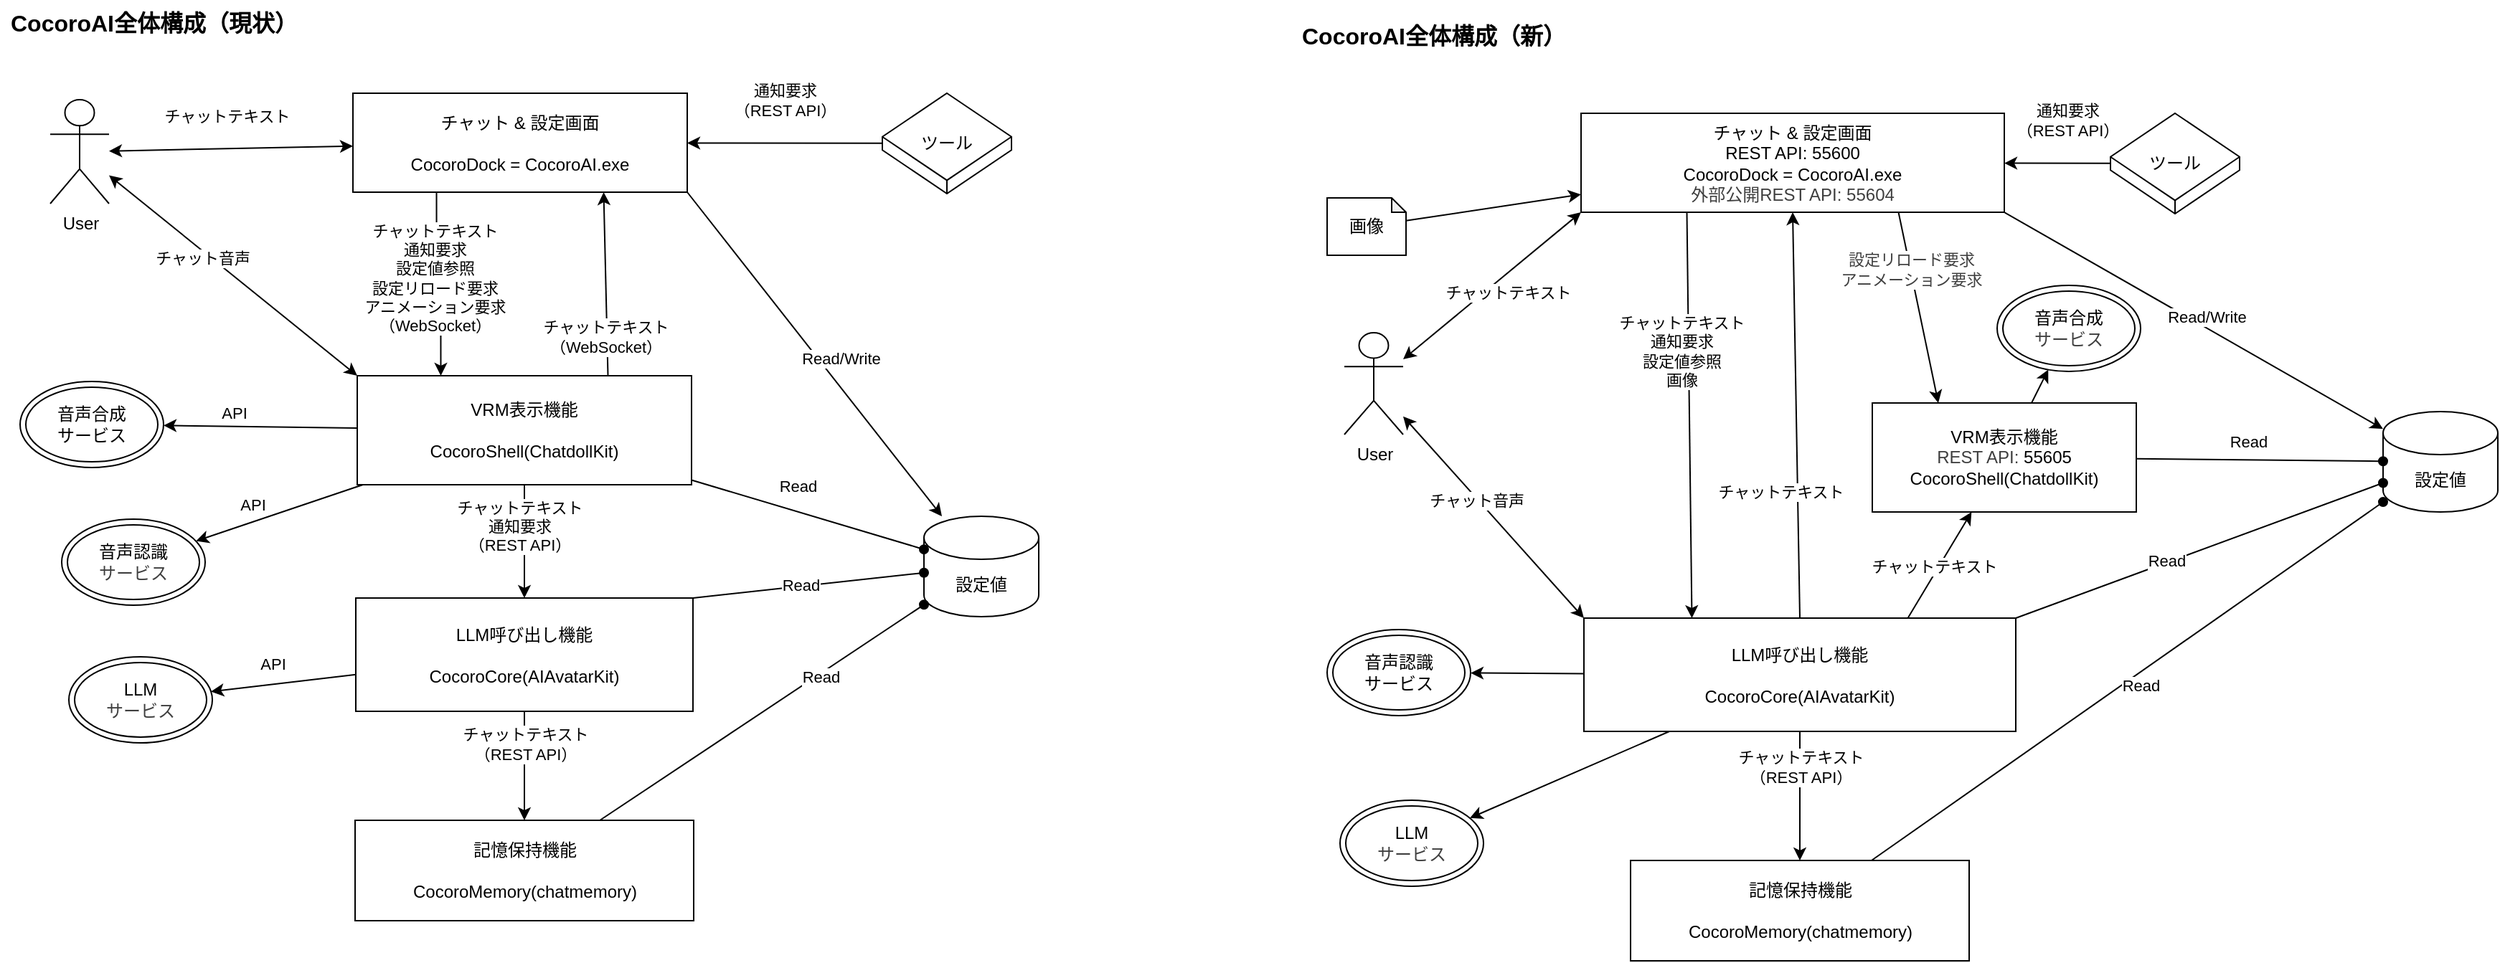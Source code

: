 <mxfile>
    <diagram name="ページ1" id="o39PR-zt318VI3z1FR7i">
        <mxGraphModel dx="871" dy="576" grid="0" gridSize="10" guides="1" tooltips="1" connect="1" arrows="1" fold="1" page="0" pageScale="1" pageWidth="827" pageHeight="1169" math="0" shadow="0">
            <root>
                <mxCell id="0"/>
                <mxCell id="1" parent="0"/>
                <mxCell id="T6iqkIKa1ZIXDyA9mMyS-26" value="設定値" style="shape=cylinder3;whiteSpace=wrap;html=1;boundedLbl=1;backgroundOutline=1;size=15;" parent="1" vertex="1">
                    <mxGeometry x="667" y="486" width="80" height="70" as="geometry"/>
                </mxCell>
                <mxCell id="6kX_ImcDoe10UNFtOpr_-4" value="" style="edgeStyle=orthogonalEdgeStyle;rounded=0;orthogonalLoop=1;jettySize=auto;html=1;exitX=0.25;exitY=1;exitDx=0;exitDy=0;entryX=0.25;entryY=0;entryDx=0;entryDy=0;" parent="1" source="6kX_ImcDoe10UNFtOpr_-1" target="6kX_ImcDoe10UNFtOpr_-3" edge="1">
                    <mxGeometry relative="1" as="geometry"/>
                </mxCell>
                <mxCell id="6kX_ImcDoe10UNFtOpr_-7" value="チャットテキスト&lt;div&gt;通知要求&lt;br&gt;&lt;div&gt;設定値参照&lt;/div&gt;&lt;div&gt;設定リロード要求&lt;/div&gt;&lt;div&gt;アニメーション要求&lt;div&gt;&lt;div&gt;（WebSocket）&lt;/div&gt;&lt;/div&gt;&lt;/div&gt;&lt;/div&gt;" style="edgeLabel;html=1;align=center;verticalAlign=middle;resizable=0;points=[];" parent="6kX_ImcDoe10UNFtOpr_-4" vertex="1" connectable="0">
                    <mxGeometry x="-0.525" y="1" relative="1" as="geometry">
                        <mxPoint x="-3" y="29" as="offset"/>
                    </mxGeometry>
                </mxCell>
                <mxCell id="T6iqkIKa1ZIXDyA9mMyS-27" style="rounded=0;orthogonalLoop=1;jettySize=auto;html=1;exitX=1;exitY=1;exitDx=0;exitDy=0;" parent="1" source="6kX_ImcDoe10UNFtOpr_-1" target="T6iqkIKa1ZIXDyA9mMyS-26" edge="1">
                    <mxGeometry relative="1" as="geometry"/>
                </mxCell>
                <mxCell id="T6iqkIKa1ZIXDyA9mMyS-28" value="Read/Write" style="edgeLabel;html=1;align=center;verticalAlign=middle;resizable=0;points=[];" parent="T6iqkIKa1ZIXDyA9mMyS-27" vertex="1" connectable="0">
                    <mxGeometry x="0.187" y="-5" relative="1" as="geometry">
                        <mxPoint x="5" y="-21" as="offset"/>
                    </mxGeometry>
                </mxCell>
                <mxCell id="6kX_ImcDoe10UNFtOpr_-1" value="&lt;div&gt;&lt;span style=&quot;background-color: transparent; color: light-dark(rgb(0, 0, 0), rgb(255, 255, 255));&quot;&gt;チャット &amp;amp;&amp;nbsp;&lt;/span&gt;&lt;span style=&quot;background-color: transparent; color: light-dark(rgb(0, 0, 0), rgb(255, 255, 255));&quot;&gt;設定画面&lt;/span&gt;&lt;/div&gt;&lt;div&gt;&lt;br&gt;&lt;/div&gt;&lt;div&gt;CocoroDock = CocoroAI.exe&lt;/div&gt;" style="rounded=0;whiteSpace=wrap;html=1;" parent="1" vertex="1">
                    <mxGeometry x="269" y="191" width="233" height="69" as="geometry"/>
                </mxCell>
                <mxCell id="6kX_ImcDoe10UNFtOpr_-6" value="" style="rounded=0;orthogonalLoop=1;jettySize=auto;html=1;" parent="1" source="6kX_ImcDoe10UNFtOpr_-3" target="6kX_ImcDoe10UNFtOpr_-5" edge="1">
                    <mxGeometry relative="1" as="geometry"/>
                </mxCell>
                <mxCell id="T6iqkIKa1ZIXDyA9mMyS-20" value="チャットテキスト&lt;div&gt;通知要求&lt;/div&gt;&lt;div&gt;（REST API）&lt;/div&gt;" style="edgeLabel;html=1;align=center;verticalAlign=middle;resizable=0;points=[];" parent="6kX_ImcDoe10UNFtOpr_-6" vertex="1" connectable="0">
                    <mxGeometry x="-0.538" y="2" relative="1" as="geometry">
                        <mxPoint x="-6" y="11" as="offset"/>
                    </mxGeometry>
                </mxCell>
                <mxCell id="T6iqkIKa1ZIXDyA9mMyS-9" style="rounded=0;orthogonalLoop=1;jettySize=auto;html=1;entryX=0.75;entryY=1;entryDx=0;entryDy=0;exitX=0.75;exitY=0;exitDx=0;exitDy=0;" parent="1" source="6kX_ImcDoe10UNFtOpr_-3" target="6kX_ImcDoe10UNFtOpr_-1" edge="1">
                    <mxGeometry relative="1" as="geometry"/>
                </mxCell>
                <mxCell id="T6iqkIKa1ZIXDyA9mMyS-10" value="チャットテキスト&lt;div&gt;&lt;div&gt;（WebSocket）&lt;/div&gt;&lt;/div&gt;" style="edgeLabel;html=1;align=center;verticalAlign=middle;resizable=0;points=[];" parent="T6iqkIKa1ZIXDyA9mMyS-9" vertex="1" connectable="0">
                    <mxGeometry x="0.669" y="4" relative="1" as="geometry">
                        <mxPoint x="5" y="80" as="offset"/>
                    </mxGeometry>
                </mxCell>
                <mxCell id="T6iqkIKa1ZIXDyA9mMyS-29" style="rounded=0;orthogonalLoop=1;jettySize=auto;html=1;endArrow=oval;endFill=1;" parent="1" source="6kX_ImcDoe10UNFtOpr_-3" target="T6iqkIKa1ZIXDyA9mMyS-26" edge="1">
                    <mxGeometry relative="1" as="geometry"/>
                </mxCell>
                <mxCell id="T6iqkIKa1ZIXDyA9mMyS-30" value="Read" style="edgeLabel;html=1;align=center;verticalAlign=middle;resizable=0;points=[];" parent="T6iqkIKa1ZIXDyA9mMyS-29" vertex="1" connectable="0">
                    <mxGeometry x="-0.31" y="-2" relative="1" as="geometry">
                        <mxPoint x="18" y="-15" as="offset"/>
                    </mxGeometry>
                </mxCell>
                <mxCell id="T6iqkIKa1ZIXDyA9mMyS-43" style="rounded=0;orthogonalLoop=1;jettySize=auto;html=1;" parent="1" source="6kX_ImcDoe10UNFtOpr_-3" target="T6iqkIKa1ZIXDyA9mMyS-41" edge="1">
                    <mxGeometry relative="1" as="geometry"/>
                </mxCell>
                <mxCell id="45" value="API" style="edgeLabel;html=1;align=center;verticalAlign=middle;resizable=0;points=[];" parent="T6iqkIKa1ZIXDyA9mMyS-43" vertex="1" connectable="0">
                    <mxGeometry x="0.111" y="-4" relative="1" as="geometry">
                        <mxPoint x="-11" y="-6" as="offset"/>
                    </mxGeometry>
                </mxCell>
                <mxCell id="T6iqkIKa1ZIXDyA9mMyS-45" style="rounded=0;orthogonalLoop=1;jettySize=auto;html=1;" parent="1" source="6kX_ImcDoe10UNFtOpr_-3" target="T6iqkIKa1ZIXDyA9mMyS-44" edge="1">
                    <mxGeometry relative="1" as="geometry"/>
                </mxCell>
                <mxCell id="44" value="API" style="edgeLabel;html=1;align=center;verticalAlign=middle;resizable=0;points=[];" parent="T6iqkIKa1ZIXDyA9mMyS-45" vertex="1" connectable="0">
                    <mxGeometry x="0.097" y="-2" relative="1" as="geometry">
                        <mxPoint x="-13" y="-6" as="offset"/>
                    </mxGeometry>
                </mxCell>
                <mxCell id="6kX_ImcDoe10UNFtOpr_-3" value="&lt;div&gt;VRM表示機能&lt;/div&gt;&lt;div&gt;&lt;br&gt;&lt;/div&gt;&lt;div&gt;CocoroShell(ChatdollKit)&lt;/div&gt;" style="rounded=0;whiteSpace=wrap;html=1;" parent="1" vertex="1">
                    <mxGeometry x="272" y="388" width="233" height="76" as="geometry"/>
                </mxCell>
                <mxCell id="T6iqkIKa1ZIXDyA9mMyS-23" style="rounded=0;orthogonalLoop=1;jettySize=auto;html=1;" parent="1" source="6kX_ImcDoe10UNFtOpr_-5" target="T6iqkIKa1ZIXDyA9mMyS-22" edge="1">
                    <mxGeometry relative="1" as="geometry"/>
                </mxCell>
                <mxCell id="46" value="API" style="edgeLabel;html=1;align=center;verticalAlign=middle;resizable=0;points=[];" parent="T6iqkIKa1ZIXDyA9mMyS-23" vertex="1" connectable="0">
                    <mxGeometry x="0.248" y="1" relative="1" as="geometry">
                        <mxPoint x="5" y="-16" as="offset"/>
                    </mxGeometry>
                </mxCell>
                <mxCell id="T6iqkIKa1ZIXDyA9mMyS-31" style="rounded=0;orthogonalLoop=1;jettySize=auto;html=1;exitX=1;exitY=0;exitDx=0;exitDy=0;endArrow=oval;endFill=1;" parent="1" source="6kX_ImcDoe10UNFtOpr_-5" target="T6iqkIKa1ZIXDyA9mMyS-26" edge="1">
                    <mxGeometry relative="1" as="geometry"/>
                </mxCell>
                <mxCell id="T6iqkIKa1ZIXDyA9mMyS-32" value="Read" style="edgeLabel;html=1;align=center;verticalAlign=middle;resizable=0;points=[];" parent="T6iqkIKa1ZIXDyA9mMyS-31" vertex="1" connectable="0">
                    <mxGeometry x="0.379" y="-1" relative="1" as="geometry">
                        <mxPoint x="-36" y="2" as="offset"/>
                    </mxGeometry>
                </mxCell>
                <mxCell id="T6iqkIKa1ZIXDyA9mMyS-36" style="rounded=0;orthogonalLoop=1;jettySize=auto;html=1;" parent="1" source="6kX_ImcDoe10UNFtOpr_-5" target="T6iqkIKa1ZIXDyA9mMyS-35" edge="1">
                    <mxGeometry relative="1" as="geometry"/>
                </mxCell>
                <mxCell id="T6iqkIKa1ZIXDyA9mMyS-37" value="チャットテキスト&lt;div&gt;&lt;span style=&quot;background-color: light-dark(#ffffff, var(--ge-dark-color, #121212)); color: light-dark(rgb(0, 0, 0), rgb(255, 255, 255));&quot;&gt;（REST API）&lt;/span&gt;&lt;/div&gt;" style="edgeLabel;html=1;align=center;verticalAlign=middle;resizable=0;points=[];" parent="T6iqkIKa1ZIXDyA9mMyS-36" vertex="1" connectable="0">
                    <mxGeometry x="-0.742" y="-2" relative="1" as="geometry">
                        <mxPoint x="2" y="13" as="offset"/>
                    </mxGeometry>
                </mxCell>
                <mxCell id="6kX_ImcDoe10UNFtOpr_-5" value="&lt;div&gt;LLM呼び出し機能&lt;/div&gt;&lt;div&gt;&lt;br&gt;&lt;/div&gt;&lt;div&gt;CocoroCore(AIAvatarKit)&lt;/div&gt;" style="rounded=0;whiteSpace=wrap;html=1;" parent="1" vertex="1">
                    <mxGeometry x="271" y="543" width="235" height="79" as="geometry"/>
                </mxCell>
                <mxCell id="T6iqkIKa1ZIXDyA9mMyS-2" style="rounded=0;orthogonalLoop=1;jettySize=auto;html=1;startArrow=classic;startFill=1;" parent="1" source="T6iqkIKa1ZIXDyA9mMyS-1" target="6kX_ImcDoe10UNFtOpr_-1" edge="1">
                    <mxGeometry relative="1" as="geometry"/>
                </mxCell>
                <mxCell id="T6iqkIKa1ZIXDyA9mMyS-3" value="チャット&lt;span style=&quot;background-color: light-dark(#ffffff, var(--ge-dark-color, #121212)); color: light-dark(rgb(0, 0, 0), rgb(255, 255, 255));&quot;&gt;テキスト&lt;/span&gt;" style="edgeLabel;html=1;align=center;verticalAlign=middle;resizable=0;points=[];" parent="T6iqkIKa1ZIXDyA9mMyS-2" vertex="1" connectable="0">
                    <mxGeometry x="-0.557" y="-2" relative="1" as="geometry">
                        <mxPoint x="44" y="-26" as="offset"/>
                    </mxGeometry>
                </mxCell>
                <mxCell id="T6iqkIKa1ZIXDyA9mMyS-7" style="rounded=0;orthogonalLoop=1;jettySize=auto;html=1;entryX=0;entryY=0;entryDx=0;entryDy=0;startArrow=classic;startFill=1;" parent="1" source="T6iqkIKa1ZIXDyA9mMyS-1" target="6kX_ImcDoe10UNFtOpr_-3" edge="1">
                    <mxGeometry relative="1" as="geometry"/>
                </mxCell>
                <mxCell id="T6iqkIKa1ZIXDyA9mMyS-8" value="チャット音声" style="edgeLabel;html=1;align=center;verticalAlign=middle;resizable=0;points=[];" parent="T6iqkIKa1ZIXDyA9mMyS-7" vertex="1" connectable="0">
                    <mxGeometry x="-0.409" y="-1" relative="1" as="geometry">
                        <mxPoint x="14" y="16" as="offset"/>
                    </mxGeometry>
                </mxCell>
                <mxCell id="T6iqkIKa1ZIXDyA9mMyS-1" value="User" style="shape=umlActor;verticalLabelPosition=bottom;verticalAlign=top;html=1;outlineConnect=0;" parent="1" vertex="1">
                    <mxGeometry x="58" y="195.5" width="41" height="72.5" as="geometry"/>
                </mxCell>
                <mxCell id="T6iqkIKa1ZIXDyA9mMyS-5" style="rounded=0;orthogonalLoop=1;jettySize=auto;html=1;" parent="1" source="T6iqkIKa1ZIXDyA9mMyS-4" target="6kX_ImcDoe10UNFtOpr_-1" edge="1">
                    <mxGeometry relative="1" as="geometry"/>
                </mxCell>
                <mxCell id="T6iqkIKa1ZIXDyA9mMyS-6" value="通知要求&lt;div&gt;&lt;div&gt;（REST API）&lt;/div&gt;&lt;/div&gt;" style="edgeLabel;html=1;align=center;verticalAlign=middle;resizable=0;points=[];" parent="T6iqkIKa1ZIXDyA9mMyS-5" vertex="1" connectable="0">
                    <mxGeometry x="-0.42" y="-2" relative="1" as="geometry">
                        <mxPoint x="-29" y="-28" as="offset"/>
                    </mxGeometry>
                </mxCell>
                <mxCell id="T6iqkIKa1ZIXDyA9mMyS-4" value="ツール" style="html=1;whiteSpace=wrap;shape=isoCube2;backgroundOutline=1;isoAngle=20.714;" parent="1" vertex="1">
                    <mxGeometry x="638" y="191" width="90" height="70" as="geometry"/>
                </mxCell>
                <mxCell id="T6iqkIKa1ZIXDyA9mMyS-22" value="LLM&lt;div&gt;&lt;span style=&quot;color: rgb(63, 63, 63);&quot;&gt;サービス&lt;/span&gt;&lt;/div&gt;" style="ellipse;shape=doubleEllipse;whiteSpace=wrap;html=1;" parent="1" vertex="1">
                    <mxGeometry x="71" y="584" width="100" height="60" as="geometry"/>
                </mxCell>
                <mxCell id="T6iqkIKa1ZIXDyA9mMyS-38" style="rounded=0;orthogonalLoop=1;jettySize=auto;html=1;endArrow=oval;endFill=1;" parent="1" source="T6iqkIKa1ZIXDyA9mMyS-35" target="T6iqkIKa1ZIXDyA9mMyS-26" edge="1">
                    <mxGeometry relative="1" as="geometry"/>
                </mxCell>
                <mxCell id="T6iqkIKa1ZIXDyA9mMyS-39" value="Read" style="edgeLabel;html=1;align=center;verticalAlign=middle;resizable=0;points=[];" parent="T6iqkIKa1ZIXDyA9mMyS-38" vertex="1" connectable="0">
                    <mxGeometry x="0.354" y="-2" relative="1" as="geometry">
                        <mxPoint as="offset"/>
                    </mxGeometry>
                </mxCell>
                <mxCell id="T6iqkIKa1ZIXDyA9mMyS-35" value="&lt;div&gt;記憶保持機能&lt;/div&gt;&lt;div&gt;&lt;br&gt;&lt;/div&gt;&lt;div&gt;CocoroMemory(chatmemory)&lt;/div&gt;" style="rounded=0;whiteSpace=wrap;html=1;" parent="1" vertex="1">
                    <mxGeometry x="270.5" y="698" width="236" height="70" as="geometry"/>
                </mxCell>
                <mxCell id="T6iqkIKa1ZIXDyA9mMyS-40" value="CocoroAI全体構成（現状）" style="text;html=1;align=center;verticalAlign=middle;resizable=0;points=[];autosize=1;strokeColor=none;fillColor=none;fontStyle=1;fontSize=16;" parent="1" vertex="1">
                    <mxGeometry x="23" y="126" width="213" height="31" as="geometry"/>
                </mxCell>
                <mxCell id="T6iqkIKa1ZIXDyA9mMyS-41" value="音声合成&lt;div&gt;サービス&lt;/div&gt;" style="ellipse;shape=doubleEllipse;whiteSpace=wrap;html=1;" parent="1" vertex="1">
                    <mxGeometry x="37" y="392" width="100" height="60" as="geometry"/>
                </mxCell>
                <mxCell id="T6iqkIKa1ZIXDyA9mMyS-44" value="音声認識&lt;div&gt;&lt;span style=&quot;color: rgb(63, 63, 63);&quot;&gt;サービス&lt;/span&gt;&lt;/div&gt;" style="ellipse;shape=doubleEllipse;whiteSpace=wrap;html=1;" parent="1" vertex="1">
                    <mxGeometry x="66" y="488" width="100" height="60" as="geometry"/>
                </mxCell>
                <mxCell id="2" value="設定値" style="shape=cylinder3;whiteSpace=wrap;html=1;boundedLbl=1;backgroundOutline=1;size=15;" parent="1" vertex="1">
                    <mxGeometry x="1684" y="413" width="80" height="70" as="geometry"/>
                </mxCell>
                <mxCell id="3" value="" style="rounded=0;orthogonalLoop=1;jettySize=auto;html=1;exitX=0.25;exitY=1;exitDx=0;exitDy=0;entryX=0.25;entryY=0;entryDx=0;entryDy=0;" parent="1" source="7" target="22" edge="1">
                    <mxGeometry relative="1" as="geometry"/>
                </mxCell>
                <mxCell id="4" value="チャットテキスト&lt;div&gt;通知要求&lt;br&gt;&lt;div&gt;設定値参照&lt;/div&gt;&lt;div&gt;画像&lt;/div&gt;&lt;/div&gt;" style="edgeLabel;html=1;align=center;verticalAlign=middle;resizable=0;points=[];" parent="3" vertex="1" connectable="0">
                    <mxGeometry x="-0.525" y="1" relative="1" as="geometry">
                        <mxPoint x="-6" y="30" as="offset"/>
                    </mxGeometry>
                </mxCell>
                <mxCell id="5" style="rounded=0;orthogonalLoop=1;jettySize=auto;html=1;exitX=1;exitY=1;exitDx=0;exitDy=0;" parent="1" source="7" target="2" edge="1">
                    <mxGeometry relative="1" as="geometry"/>
                </mxCell>
                <mxCell id="6" value="Read/Write" style="edgeLabel;html=1;align=center;verticalAlign=middle;resizable=0;points=[];" parent="5" vertex="1" connectable="0">
                    <mxGeometry x="0.187" y="-5" relative="1" as="geometry">
                        <mxPoint x="-13" y="-21" as="offset"/>
                    </mxGeometry>
                </mxCell>
                <mxCell id="50" style="edgeStyle=none;html=1;entryX=0.25;entryY=0;entryDx=0;entryDy=0;exitX=0.75;exitY=1;exitDx=0;exitDy=0;" parent="1" source="7" target="16" edge="1">
                    <mxGeometry relative="1" as="geometry"/>
                </mxCell>
                <mxCell id="51" value="&lt;div style=&quot;color: rgb(63, 63, 63);&quot;&gt;設定リロード要求&lt;/div&gt;&lt;div style=&quot;color: rgb(63, 63, 63);&quot;&gt;アニメーション要求&lt;/div&gt;" style="edgeLabel;html=1;align=center;verticalAlign=middle;resizable=0;points=[];" parent="50" vertex="1" connectable="0">
                    <mxGeometry x="-0.403" y="-1" relative="1" as="geometry">
                        <mxPoint x="1" as="offset"/>
                    </mxGeometry>
                </mxCell>
                <mxCell id="7" value="&lt;div&gt;&lt;span style=&quot;background-color: transparent; color: light-dark(rgb(0, 0, 0), rgb(255, 255, 255));&quot;&gt;チャット &amp;amp;&amp;nbsp;&lt;/span&gt;&lt;span style=&quot;background-color: transparent; color: light-dark(rgb(0, 0, 0), rgb(255, 255, 255));&quot;&gt;設定画面&lt;/span&gt;&lt;/div&gt;&lt;div&gt;REST API: 55600&lt;/div&gt;&lt;div&gt;&lt;span style=&quot;background-color: transparent;&quot;&gt;CocoroDock = CocoroAI.exe&lt;/span&gt;&lt;/div&gt;&lt;div&gt;&lt;span style=&quot;color: rgb(63, 63, 63);&quot;&gt;外部公開REST API: 55604&lt;/span&gt;&lt;span style=&quot;background-color: transparent;&quot;&gt;&lt;/span&gt;&lt;/div&gt;" style="rounded=0;whiteSpace=wrap;html=1;" parent="1" vertex="1">
                    <mxGeometry x="1125" y="205" width="295" height="69" as="geometry"/>
                </mxCell>
                <mxCell id="12" style="rounded=0;orthogonalLoop=1;jettySize=auto;html=1;endArrow=oval;endFill=1;" parent="1" source="16" target="2" edge="1">
                    <mxGeometry relative="1" as="geometry"/>
                </mxCell>
                <mxCell id="13" value="Read" style="edgeLabel;html=1;align=center;verticalAlign=middle;resizable=0;points=[];" parent="12" vertex="1" connectable="0">
                    <mxGeometry x="-0.31" y="-2" relative="1" as="geometry">
                        <mxPoint x="18" y="-15" as="offset"/>
                    </mxGeometry>
                </mxCell>
                <mxCell id="14" style="rounded=0;orthogonalLoop=1;jettySize=auto;html=1;" parent="1" source="16" target="36" edge="1">
                    <mxGeometry relative="1" as="geometry"/>
                </mxCell>
                <mxCell id="15" style="rounded=0;orthogonalLoop=1;jettySize=auto;html=1;" parent="1" source="22" target="37" edge="1">
                    <mxGeometry relative="1" as="geometry"/>
                </mxCell>
                <mxCell id="16" value="&lt;div&gt;VRM表示機能&lt;/div&gt;&lt;div&gt;&lt;span style=&quot;color: rgb(63, 63, 63); background-color: transparent;&quot;&gt;REST API:&lt;/span&gt;&lt;span style=&quot;color: rgb(63, 63, 63); background-color: transparent;&quot;&gt;&amp;nbsp;&lt;/span&gt;55605&lt;/div&gt;&lt;div&gt;CocoroShell(ChatdollKit)&lt;/div&gt;" style="rounded=0;whiteSpace=wrap;html=1;" parent="1" vertex="1">
                    <mxGeometry x="1328" y="407" width="184" height="76" as="geometry"/>
                </mxCell>
                <mxCell id="17" style="rounded=0;orthogonalLoop=1;jettySize=auto;html=1;" parent="1" source="22" target="31" edge="1">
                    <mxGeometry relative="1" as="geometry"/>
                </mxCell>
                <mxCell id="18" style="rounded=0;orthogonalLoop=1;jettySize=auto;html=1;exitX=1;exitY=0;exitDx=0;exitDy=0;endArrow=oval;endFill=1;" parent="1" source="22" target="2" edge="1">
                    <mxGeometry relative="1" as="geometry"/>
                </mxCell>
                <mxCell id="19" value="Read" style="edgeLabel;html=1;align=center;verticalAlign=middle;resizable=0;points=[];" parent="18" vertex="1" connectable="0">
                    <mxGeometry x="0.379" y="-1" relative="1" as="geometry">
                        <mxPoint x="-72" y="24" as="offset"/>
                    </mxGeometry>
                </mxCell>
                <mxCell id="20" style="rounded=0;orthogonalLoop=1;jettySize=auto;html=1;" parent="1" source="22" target="34" edge="1">
                    <mxGeometry relative="1" as="geometry"/>
                </mxCell>
                <mxCell id="21" value="チャットテキスト&lt;div&gt;&lt;span style=&quot;background-color: light-dark(#ffffff, var(--ge-dark-color, #121212)); color: light-dark(rgb(0, 0, 0), rgb(255, 255, 255));&quot;&gt;（REST API）&lt;/span&gt;&lt;/div&gt;" style="edgeLabel;html=1;align=center;verticalAlign=middle;resizable=0;points=[];" parent="20" vertex="1" connectable="0">
                    <mxGeometry x="-0.742" y="-2" relative="1" as="geometry">
                        <mxPoint x="2" y="13" as="offset"/>
                    </mxGeometry>
                </mxCell>
                <mxCell id="38" style="edgeStyle=none;html=1;exitX=0.75;exitY=0;exitDx=0;exitDy=0;" parent="1" source="22" target="16" edge="1">
                    <mxGeometry relative="1" as="geometry"/>
                </mxCell>
                <mxCell id="41" value="チャットテキスト" style="edgeLabel;html=1;align=center;verticalAlign=middle;resizable=0;points=[];" parent="38" vertex="1" connectable="0">
                    <mxGeometry x="-0.208" relative="1" as="geometry">
                        <mxPoint y="-7" as="offset"/>
                    </mxGeometry>
                </mxCell>
                <mxCell id="42" style="edgeStyle=none;html=1;entryX=0.5;entryY=1;entryDx=0;entryDy=0;exitX=0.5;exitY=0;exitDx=0;exitDy=0;" parent="1" source="22" target="7" edge="1">
                    <mxGeometry relative="1" as="geometry"/>
                </mxCell>
                <mxCell id="43" value="チャットテキスト" style="edgeLabel;html=1;align=center;verticalAlign=middle;resizable=0;points=[];" parent="42" vertex="1" connectable="0">
                    <mxGeometry x="0.388" y="2" relative="1" as="geometry">
                        <mxPoint x="-8" y="108" as="offset"/>
                    </mxGeometry>
                </mxCell>
                <mxCell id="22" value="&lt;div&gt;LLM呼び出し機能&lt;/div&gt;&lt;div&gt;&lt;br&gt;&lt;/div&gt;&lt;div&gt;CocoroCore(AIAvatarKit)&lt;/div&gt;" style="rounded=0;whiteSpace=wrap;html=1;" parent="1" vertex="1">
                    <mxGeometry x="1127" y="557" width="301" height="79" as="geometry"/>
                </mxCell>
                <mxCell id="23" style="rounded=0;orthogonalLoop=1;jettySize=auto;html=1;startArrow=classic;startFill=1;entryX=0;entryY=1;entryDx=0;entryDy=0;" parent="1" source="27" target="7" edge="1">
                    <mxGeometry relative="1" as="geometry"/>
                </mxCell>
                <mxCell id="24" value="チャット&lt;span style=&quot;background-color: light-dark(#ffffff, var(--ge-dark-color, #121212)); color: light-dark(rgb(0, 0, 0), rgb(255, 255, 255));&quot;&gt;テキスト&lt;/span&gt;" style="edgeLabel;html=1;align=center;verticalAlign=middle;resizable=0;points=[];" parent="23" vertex="1" connectable="0">
                    <mxGeometry x="-0.557" y="-2" relative="1" as="geometry">
                        <mxPoint x="44" y="-26" as="offset"/>
                    </mxGeometry>
                </mxCell>
                <mxCell id="25" style="rounded=0;orthogonalLoop=1;jettySize=auto;html=1;startArrow=classic;startFill=1;entryX=0;entryY=0;entryDx=0;entryDy=0;" parent="1" source="27" target="22" edge="1">
                    <mxGeometry relative="1" as="geometry"/>
                </mxCell>
                <mxCell id="26" value="チャット音声" style="edgeLabel;html=1;align=center;verticalAlign=middle;resizable=0;points=[];" parent="25" vertex="1" connectable="0">
                    <mxGeometry x="-0.409" y="-1" relative="1" as="geometry">
                        <mxPoint x="14" y="16" as="offset"/>
                    </mxGeometry>
                </mxCell>
                <mxCell id="27" value="User" style="shape=umlActor;verticalLabelPosition=bottom;verticalAlign=top;html=1;outlineConnect=0;" parent="1" vertex="1">
                    <mxGeometry x="960" y="358" width="41" height="71" as="geometry"/>
                </mxCell>
                <mxCell id="28" style="rounded=0;orthogonalLoop=1;jettySize=auto;html=1;" parent="1" source="30" target="7" edge="1">
                    <mxGeometry relative="1" as="geometry">
                        <Array as="points"/>
                    </mxGeometry>
                </mxCell>
                <mxCell id="29" value="通知要求&lt;div&gt;&lt;div&gt;（REST API）&lt;/div&gt;&lt;/div&gt;" style="edgeLabel;html=1;align=center;verticalAlign=middle;resizable=0;points=[];" parent="28" vertex="1" connectable="0">
                    <mxGeometry x="-0.42" y="-2" relative="1" as="geometry">
                        <mxPoint x="-9" y="-28" as="offset"/>
                    </mxGeometry>
                </mxCell>
                <mxCell id="30" value="ツール" style="html=1;whiteSpace=wrap;shape=isoCube2;backgroundOutline=1;isoAngle=20.714;" parent="1" vertex="1">
                    <mxGeometry x="1494" y="205" width="90" height="70" as="geometry"/>
                </mxCell>
                <mxCell id="31" value="LLM&lt;div&gt;&lt;span style=&quot;color: rgb(63, 63, 63);&quot;&gt;サービス&lt;/span&gt;&lt;/div&gt;" style="ellipse;shape=doubleEllipse;whiteSpace=wrap;html=1;" parent="1" vertex="1">
                    <mxGeometry x="957" y="684" width="100" height="60" as="geometry"/>
                </mxCell>
                <mxCell id="32" style="rounded=0;orthogonalLoop=1;jettySize=auto;html=1;endArrow=oval;endFill=1;" parent="1" source="34" target="2" edge="1">
                    <mxGeometry relative="1" as="geometry"/>
                </mxCell>
                <mxCell id="33" value="Read" style="edgeLabel;html=1;align=center;verticalAlign=middle;resizable=0;points=[];" parent="32" vertex="1" connectable="0">
                    <mxGeometry x="0.354" y="-2" relative="1" as="geometry">
                        <mxPoint x="-55" y="45" as="offset"/>
                    </mxGeometry>
                </mxCell>
                <mxCell id="34" value="&lt;div&gt;記憶保持機能&lt;/div&gt;&lt;div&gt;&lt;br&gt;&lt;/div&gt;&lt;div&gt;CocoroMemory(chatmemory)&lt;/div&gt;" style="rounded=0;whiteSpace=wrap;html=1;" parent="1" vertex="1">
                    <mxGeometry x="1159.5" y="726" width="236" height="70" as="geometry"/>
                </mxCell>
                <mxCell id="35" value="CocoroAI全体構成（新）" style="text;html=1;align=center;verticalAlign=middle;resizable=0;points=[];autosize=1;strokeColor=none;fillColor=none;fontStyle=1;fontSize=16;" parent="1" vertex="1">
                    <mxGeometry x="923" y="135" width="197" height="31" as="geometry"/>
                </mxCell>
                <mxCell id="36" value="音声合成&lt;div&gt;&lt;span style=&quot;color: rgb(63, 63, 63);&quot;&gt;サービス&lt;/span&gt;&lt;/div&gt;" style="ellipse;shape=doubleEllipse;whiteSpace=wrap;html=1;" parent="1" vertex="1">
                    <mxGeometry x="1415" y="325" width="100" height="60" as="geometry"/>
                </mxCell>
                <mxCell id="37" value="音声認識&lt;div&gt;サービス&lt;/div&gt;" style="ellipse;shape=doubleEllipse;whiteSpace=wrap;html=1;" parent="1" vertex="1">
                    <mxGeometry x="948" y="565" width="100" height="60" as="geometry"/>
                </mxCell>
                <mxCell id="49" style="edgeStyle=none;html=1;" parent="1" source="48" target="7" edge="1">
                    <mxGeometry relative="1" as="geometry"/>
                </mxCell>
                <mxCell id="48" value="画像" style="shape=note;whiteSpace=wrap;html=1;backgroundOutline=1;darkOpacity=0.05;size=10;" parent="1" vertex="1">
                    <mxGeometry x="948" y="264" width="55" height="40" as="geometry"/>
                </mxCell>
            </root>
        </mxGraphModel>
    </diagram>
</mxfile>